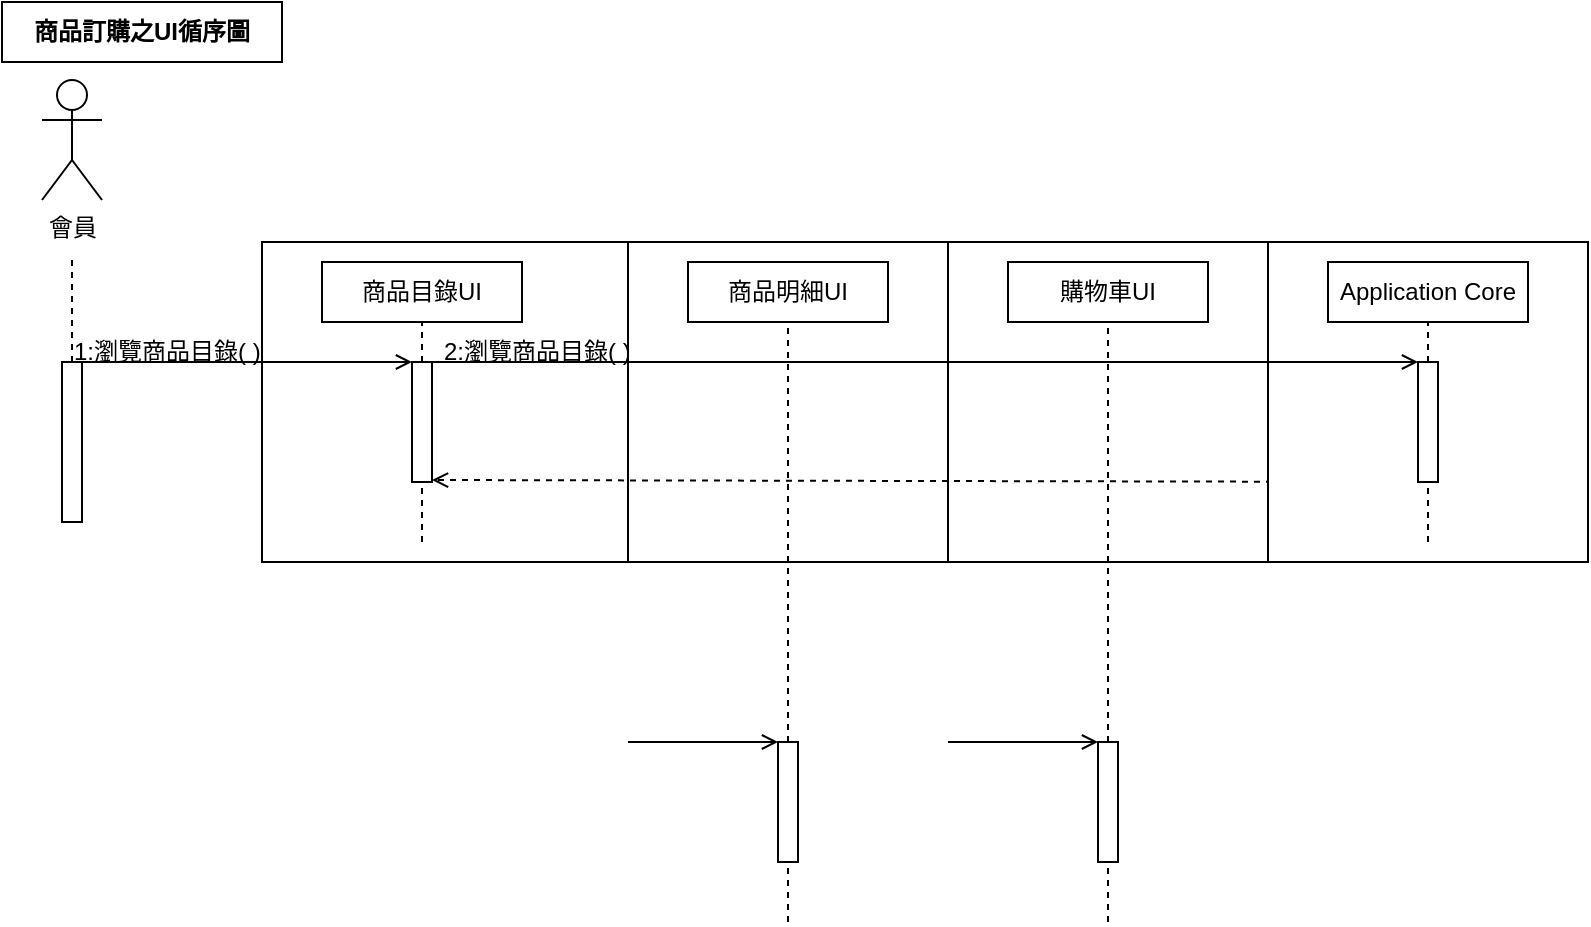 <mxfile version="21.0.2" type="github">
  <diagram name="Page-1" id="13e1069c-82ec-6db2-03f1-153e76fe0fe0">
    <mxGraphModel dx="880" dy="461" grid="1" gridSize="10" guides="1" tooltips="1" connect="1" arrows="1" fold="1" page="1" pageScale="1" pageWidth="1100" pageHeight="850" background="none" math="0" shadow="0">
      <root>
        <mxCell id="0" />
        <mxCell id="1" parent="0" />
        <mxCell id="bA_DWow7jITAsD4Xbj8_-2" value="會員" style="shape=umlActor;verticalLabelPosition=bottom;verticalAlign=top;html=1;" vertex="1" parent="1">
          <mxGeometry x="60" y="59" width="30" height="60" as="geometry" />
        </mxCell>
        <mxCell id="bA_DWow7jITAsD4Xbj8_-11" value="" style="rounded=0;dashed=0;container=0;collapsible=0;recursiveResize=0;" vertex="1" parent="1">
          <mxGeometry x="170" y="140" width="195" height="160" as="geometry" />
        </mxCell>
        <mxCell id="bA_DWow7jITAsD4Xbj8_-12" value="商品目錄UI" style="rounded=0;dashed=0;whiteSpace=wrap;html=1;" vertex="1" parent="bA_DWow7jITAsD4Xbj8_-11">
          <mxGeometry x="30" y="10" width="100" height="30" as="geometry" />
        </mxCell>
        <mxCell id="bA_DWow7jITAsD4Xbj8_-13" value="" style="rounded=0;dashed=0;" vertex="1" parent="bA_DWow7jITAsD4Xbj8_-11">
          <mxGeometry x="75" y="60" width="10" height="60" as="geometry" />
        </mxCell>
        <mxCell id="bA_DWow7jITAsD4Xbj8_-14" value="" style="html=1;verticalAlign=bottom;startArrow=none;endArrow=none;dashed=1;rounded=0;" edge="1" parent="bA_DWow7jITAsD4Xbj8_-11" source="bA_DWow7jITAsD4Xbj8_-13" target="bA_DWow7jITAsD4Xbj8_-12">
          <mxGeometry relative="1" as="geometry" />
        </mxCell>
        <mxCell id="bA_DWow7jITAsD4Xbj8_-15" value="" style="html=1;verticalAlign=bottom;startArrow=none;endArrow=none;dashed=1;rounded=0;" edge="1" parent="bA_DWow7jITAsD4Xbj8_-11" target="bA_DWow7jITAsD4Xbj8_-13">
          <mxGeometry relative="1" as="geometry">
            <mxPoint x="80" y="150" as="sourcePoint" />
          </mxGeometry>
        </mxCell>
        <mxCell id="bA_DWow7jITAsD4Xbj8_-16" value="" style="html=1;verticalAlign=bottom;startArrow=none;endArrow=open;endFill=0;rounded=0;exitX=1;exitY=0;exitDx=0;exitDy=0;exitPerimeter=0;" edge="1" parent="bA_DWow7jITAsD4Xbj8_-11" source="bA_DWow7jITAsD4Xbj8_-24">
          <mxGeometry relative="1" as="geometry">
            <mxPoint y="60" as="sourcePoint" />
            <mxPoint x="75" y="60" as="targetPoint" />
            <Array as="points">
              <mxPoint x="-50" y="60" />
            </Array>
          </mxGeometry>
        </mxCell>
        <mxCell id="bA_DWow7jITAsD4Xbj8_-55" value="2:瀏覽商品目錄( )" style="text;strokeColor=none;fillColor=none;align=left;verticalAlign=middle;spacingLeft=4;spacingRight=4;overflow=hidden;points=[[0,0.5],[1,0.5]];portConstraint=eastwest;rotatable=0;whiteSpace=wrap;html=1;" vertex="1" parent="bA_DWow7jITAsD4Xbj8_-11">
          <mxGeometry x="85" y="40" width="110" height="30" as="geometry" />
        </mxCell>
        <mxCell id="bA_DWow7jITAsD4Xbj8_-17" value="" style="rounded=0;dashed=0;container=0;collapsible=0;recursiveResize=0;" vertex="1" parent="1">
          <mxGeometry x="353" y="140" width="160" height="160" as="geometry" />
        </mxCell>
        <mxCell id="bA_DWow7jITAsD4Xbj8_-18" value="商品明細UI" style="rounded=0;dashed=0;whiteSpace=wrap;html=1;" vertex="1" parent="bA_DWow7jITAsD4Xbj8_-17">
          <mxGeometry x="30" y="10" width="100" height="30" as="geometry" />
        </mxCell>
        <mxCell id="bA_DWow7jITAsD4Xbj8_-23" value="商品訂購之UI循序圖" style="fontStyle=1;whiteSpace=wrap;html=1;" vertex="1" parent="1">
          <mxGeometry x="40" y="20" width="140" height="30" as="geometry" />
        </mxCell>
        <mxCell id="bA_DWow7jITAsD4Xbj8_-24" value="" style="html=1;points=[];perimeter=orthogonalPerimeter;outlineConnect=0;targetShapes=umlLifeline;portConstraint=eastwest;newEdgeStyle={&quot;edgeStyle&quot;:&quot;elbowEdgeStyle&quot;,&quot;elbow&quot;:&quot;vertical&quot;,&quot;curved&quot;:0,&quot;rounded&quot;:0};" vertex="1" parent="1">
          <mxGeometry x="70" y="200" width="10" height="80" as="geometry" />
        </mxCell>
        <mxCell id="bA_DWow7jITAsD4Xbj8_-27" value="" style="html=1;verticalAlign=bottom;startArrow=none;endArrow=none;dashed=1;rounded=0;" edge="1" parent="1" source="bA_DWow7jITAsD4Xbj8_-24">
          <mxGeometry relative="1" as="geometry">
            <mxPoint x="75" y="168" as="sourcePoint" />
            <mxPoint x="75" y="148" as="targetPoint" />
          </mxGeometry>
        </mxCell>
        <mxCell id="bA_DWow7jITAsD4Xbj8_-30" value="1:瀏覽商品目錄( )" style="text;strokeColor=none;fillColor=none;align=left;verticalAlign=middle;spacingLeft=4;spacingRight=4;overflow=hidden;points=[[0,0.5],[1,0.5]];portConstraint=eastwest;rotatable=0;whiteSpace=wrap;html=1;" vertex="1" parent="1">
          <mxGeometry x="70" y="180" width="110" height="30" as="geometry" />
        </mxCell>
        <mxCell id="bA_DWow7jITAsD4Xbj8_-31" value="" style="rounded=0;dashed=0;container=0;collapsible=0;recursiveResize=0;" vertex="1" parent="1">
          <mxGeometry x="513" y="140" width="160" height="160" as="geometry" />
        </mxCell>
        <mxCell id="bA_DWow7jITAsD4Xbj8_-32" value="購物車UI" style="rounded=0;dashed=0;whiteSpace=wrap;html=1;" vertex="1" parent="bA_DWow7jITAsD4Xbj8_-31">
          <mxGeometry x="30" y="10" width="100" height="30" as="geometry" />
        </mxCell>
        <mxCell id="bA_DWow7jITAsD4Xbj8_-57" value="" style="html=1;verticalAlign=bottom;startArrow=none;endArrow=open;endFill=0;rounded=0;dashed=1;exitX=0.5;exitY=1;exitDx=0;exitDy=0;strokeColor=default;" edge="1" parent="bA_DWow7jITAsD4Xbj8_-31" source="bA_DWow7jITAsD4Xbj8_-39">
          <mxGeometry relative="1" as="geometry">
            <mxPoint x="287" y="119" as="sourcePoint" />
            <mxPoint x="-258" y="119" as="targetPoint" />
          </mxGeometry>
        </mxCell>
        <mxCell id="bA_DWow7jITAsD4Xbj8_-37" value="" style="rounded=0;dashed=0;container=0;collapsible=0;recursiveResize=0;" vertex="1" parent="1">
          <mxGeometry x="673" y="140" width="160" height="160" as="geometry" />
        </mxCell>
        <mxCell id="bA_DWow7jITAsD4Xbj8_-38" value="Application Core" style="rounded=0;dashed=0;whiteSpace=wrap;html=1;" vertex="1" parent="bA_DWow7jITAsD4Xbj8_-37">
          <mxGeometry x="30" y="10" width="100" height="30" as="geometry" />
        </mxCell>
        <mxCell id="bA_DWow7jITAsD4Xbj8_-39" value="" style="rounded=0;dashed=0;" vertex="1" parent="bA_DWow7jITAsD4Xbj8_-37">
          <mxGeometry x="75" y="60" width="10" height="60" as="geometry" />
        </mxCell>
        <mxCell id="bA_DWow7jITAsD4Xbj8_-40" value="" style="html=1;verticalAlign=bottom;startArrow=none;endArrow=none;dashed=1;rounded=0;" edge="1" parent="bA_DWow7jITAsD4Xbj8_-37" source="bA_DWow7jITAsD4Xbj8_-39" target="bA_DWow7jITAsD4Xbj8_-38">
          <mxGeometry relative="1" as="geometry" />
        </mxCell>
        <mxCell id="bA_DWow7jITAsD4Xbj8_-41" value="" style="html=1;verticalAlign=bottom;startArrow=none;endArrow=none;dashed=1;rounded=0;" edge="1" parent="bA_DWow7jITAsD4Xbj8_-37" target="bA_DWow7jITAsD4Xbj8_-39">
          <mxGeometry relative="1" as="geometry">
            <mxPoint x="80" y="150" as="sourcePoint" />
          </mxGeometry>
        </mxCell>
        <mxCell id="bA_DWow7jITAsD4Xbj8_-42" value="" style="html=1;verticalAlign=bottom;startArrow=none;endArrow=open;endFill=0;rounded=0;" edge="1" parent="bA_DWow7jITAsD4Xbj8_-37">
          <mxGeometry relative="1" as="geometry">
            <mxPoint x="-423" y="60" as="sourcePoint" />
            <mxPoint x="75" y="60" as="targetPoint" />
          </mxGeometry>
        </mxCell>
        <mxCell id="bA_DWow7jITAsD4Xbj8_-22" value="" style="html=1;verticalAlign=bottom;startArrow=none;endArrow=open;endFill=0;rounded=0;" edge="1" parent="1">
          <mxGeometry relative="1" as="geometry">
            <mxPoint x="353" y="390" as="sourcePoint" />
            <mxPoint x="428" y="390" as="targetPoint" />
          </mxGeometry>
        </mxCell>
        <mxCell id="bA_DWow7jITAsD4Xbj8_-19" value="" style="rounded=0;dashed=0;" vertex="1" parent="1">
          <mxGeometry x="428" y="390" width="10" height="60" as="geometry" />
        </mxCell>
        <mxCell id="bA_DWow7jITAsD4Xbj8_-21" value="" style="html=1;verticalAlign=bottom;startArrow=none;endArrow=none;dashed=1;rounded=0;" edge="1" parent="1" target="bA_DWow7jITAsD4Xbj8_-19">
          <mxGeometry relative="1" as="geometry">
            <mxPoint x="433" y="480" as="sourcePoint" />
          </mxGeometry>
        </mxCell>
        <mxCell id="bA_DWow7jITAsD4Xbj8_-20" value="" style="html=1;verticalAlign=bottom;startArrow=none;endArrow=none;dashed=1;rounded=0;" edge="1" parent="1" source="bA_DWow7jITAsD4Xbj8_-19" target="bA_DWow7jITAsD4Xbj8_-18">
          <mxGeometry relative="1" as="geometry" />
        </mxCell>
        <mxCell id="bA_DWow7jITAsD4Xbj8_-33" value="" style="rounded=0;dashed=0;" vertex="1" parent="1">
          <mxGeometry x="588" y="390" width="10" height="60" as="geometry" />
        </mxCell>
        <mxCell id="bA_DWow7jITAsD4Xbj8_-35" value="" style="html=1;verticalAlign=bottom;startArrow=none;endArrow=none;dashed=1;rounded=0;" edge="1" parent="1" target="bA_DWow7jITAsD4Xbj8_-33">
          <mxGeometry relative="1" as="geometry">
            <mxPoint x="593" y="480" as="sourcePoint" />
          </mxGeometry>
        </mxCell>
        <mxCell id="bA_DWow7jITAsD4Xbj8_-34" value="" style="html=1;verticalAlign=bottom;startArrow=none;endArrow=none;dashed=1;rounded=0;" edge="1" parent="1" source="bA_DWow7jITAsD4Xbj8_-33" target="bA_DWow7jITAsD4Xbj8_-32">
          <mxGeometry relative="1" as="geometry" />
        </mxCell>
        <mxCell id="bA_DWow7jITAsD4Xbj8_-36" value="" style="html=1;verticalAlign=bottom;startArrow=none;endArrow=open;endFill=0;rounded=0;" edge="1" parent="1">
          <mxGeometry relative="1" as="geometry">
            <mxPoint x="513" y="390" as="sourcePoint" />
            <mxPoint x="588" y="390" as="targetPoint" />
          </mxGeometry>
        </mxCell>
      </root>
    </mxGraphModel>
  </diagram>
</mxfile>
